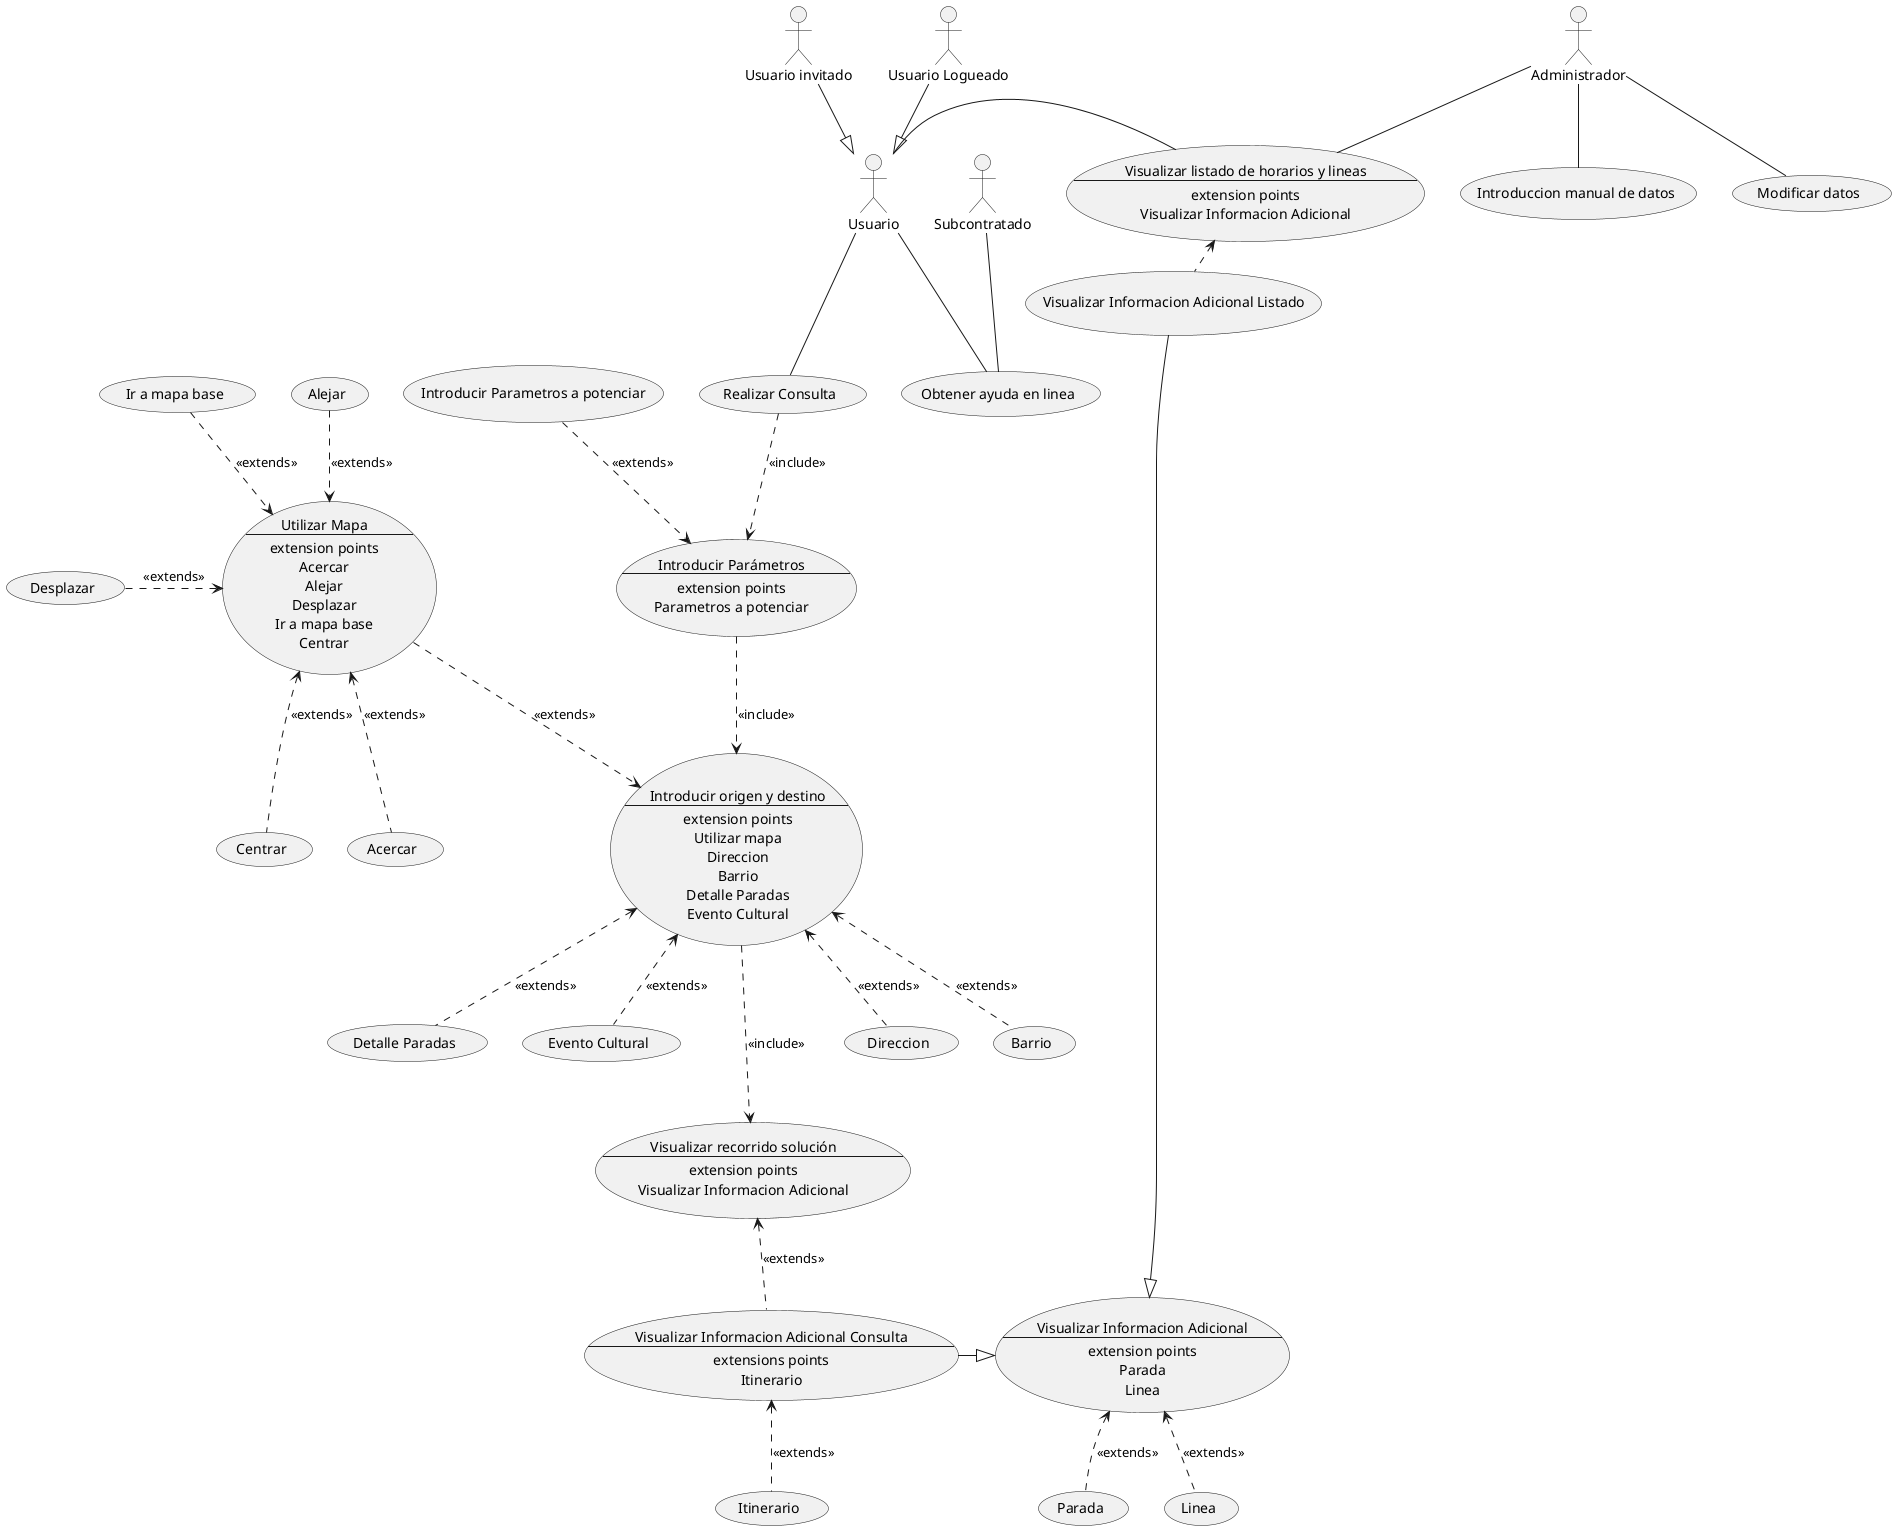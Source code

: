 @startuml SIIT
actor UI as "Usuario invitado"
actor UL as "Usuario Logueado"
actor Usuario
actor Subcontratado
actor Administrador


usecase (Modificar) as "Modificar datos"
usecase (Introducir) as "Introduccion manual de datos"




UI--|>Usuario
UL--|>Usuario

usecase (Ayuda) as  "Obtener ayuda en linea"
usecase (Consulta) as "Realizar Consulta"
usecase Horarios as "Visualizar listado de horarios y lineas
--
extension points
Visualizar Informacion Adicional"
usecase (Potenciar) as "Introducir Parametros a potenciar"
usecase Origen as "Introducir origen y destino
--
extension points
Utilizar mapa
Direccion
Barrio
Detalle Paradas
Evento Cultural"


usecase (Direccion) as "Direccion"
usecase (Barrio) as "Barrio"
usecase (Detalle) as "Detalle Paradas"
usecase (Evento) as "Evento Cultural"
usecase Mapa as "Utilizar Mapa
--
extension points
Acercar
Alejar
Desplazar
Ir a mapa base
Centrar
"

usecase (Acercar) as "Acercar"
usecase (Alejar) as "Alejar"
usecase (Desplazar) as "Desplazar"
usecase (MapaB) as "Ir a mapa base"
usecase (Centrar) as "Centrar"


(Origen)<.up.(Mapa) : <<extends>>
(Origen)<..(Direccion) : <<extends>>
(Origen)<..(Barrio) : <<extends>>
(Origen)<..(Detalle) : <<extends>>
(Origen)<..(Evento) : <<extends>>


(Mapa)<..(Acercar) : <<extends>>
(Mapa)<.up.(Alejar) : <<extends>>
(Mapa)<.left.(Desplazar) : <<extends>>
(Mapa)<.up.(MapaB) : <<extends>>
(Mapa)<..(Centrar) : <<extends>>



Administrador--Modificar
Administrador--Introducir
Administrador--Horarios


usecase Parametros as "Introducir Parámetros
--
extension points
Parametros a potenciar
"

Usuario-right-Horarios
Usuario--Consulta
Usuario--Ayuda
Subcontratado--Ayuda

(Consulta)..>(Parametros) : <<include>> 
(Parametros)..>(Origen) : <<include>> 
(Parametros)<.up.(Potenciar) : <<extends>>



usecase Solucion as "Visualizar recorrido solución
--
extension points
Visualizar Informacion Adicional"

usecase (MostrarInfoList) as "Visualizar Informacion Adicional Listado"
usecase MostrarInfoConsulta as "Visualizar Informacion Adicional Consulta
--
extensions points
Itinerario"

usecase MostrarInfo as "Visualizar Informacion Adicional
--
extension points
Parada
Linea"


(Origen)...>(Solucion) : <<include>> 
(Solucion)<..MostrarInfoConsulta : <<extends>>
(Horarios)<.right.(MostrarInfoList) : <<extends>>

(MostrarInfoList)--|>MostrarInfo
(MostrarInfoConsulta)-right-|>MostrarInfo

(MostrarInfo)<..(Parada) : <<extends>>
(MostrarInfo)<..(Linea) : <<extends>>
(MostrarInfoConsulta)<..(Itinerario) : <<extends>>


@enduml